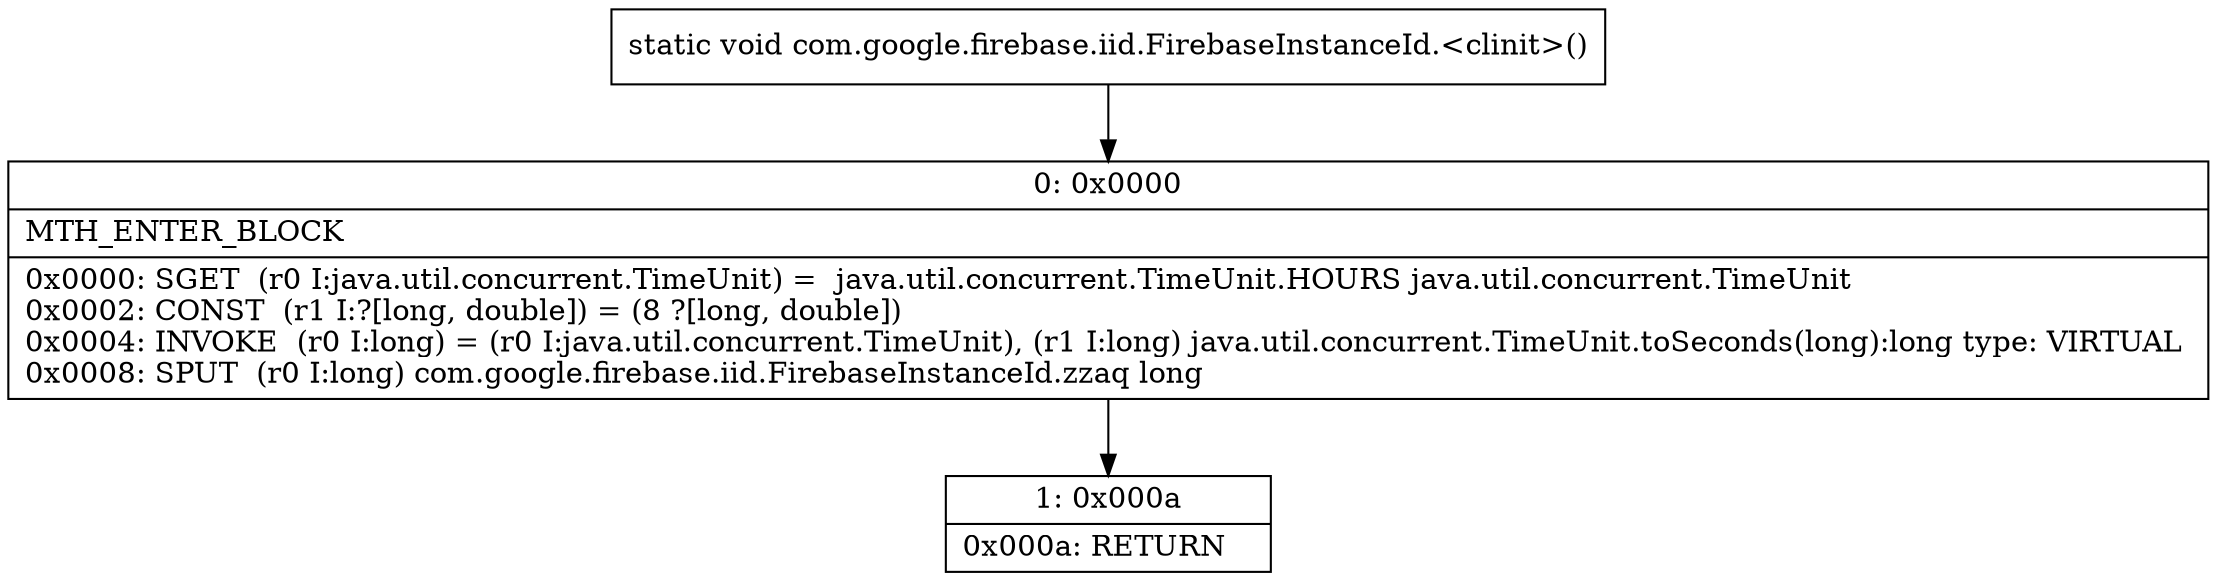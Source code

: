 digraph "CFG forcom.google.firebase.iid.FirebaseInstanceId.\<clinit\>()V" {
Node_0 [shape=record,label="{0\:\ 0x0000|MTH_ENTER_BLOCK\l|0x0000: SGET  (r0 I:java.util.concurrent.TimeUnit) =  java.util.concurrent.TimeUnit.HOURS java.util.concurrent.TimeUnit \l0x0002: CONST  (r1 I:?[long, double]) = (8 ?[long, double]) \l0x0004: INVOKE  (r0 I:long) = (r0 I:java.util.concurrent.TimeUnit), (r1 I:long) java.util.concurrent.TimeUnit.toSeconds(long):long type: VIRTUAL \l0x0008: SPUT  (r0 I:long) com.google.firebase.iid.FirebaseInstanceId.zzaq long \l}"];
Node_1 [shape=record,label="{1\:\ 0x000a|0x000a: RETURN   \l}"];
MethodNode[shape=record,label="{static void com.google.firebase.iid.FirebaseInstanceId.\<clinit\>() }"];
MethodNode -> Node_0;
Node_0 -> Node_1;
}

